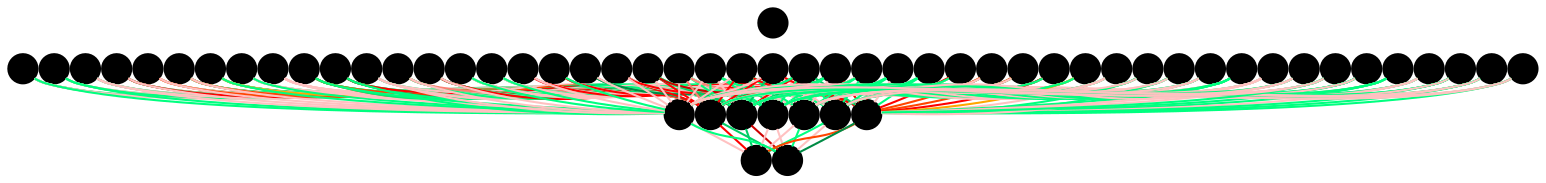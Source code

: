 graph {
	edge [bgcolor="purple:pink" color=yellow nodesep=0]
	graph [nodesep=0 ranksep=0]
	I [label="" color=black height=0.2 style=filled width=0.2]
	x_0 [label="" color=black height=0.2 style=filled width=0.2]
	x_1 [label="" color=black height=0.2 style=filled width=0.2]
	x_2 [label="" color=black height=0.2 style=filled width=0.2]
	x_3 [label="" color=black height=0.2 style=filled width=0.2]
	x_4 [label="" color=black height=0.2 style=filled width=0.2]
	x_5 [label="" color=black height=0.2 style=filled width=0.2]
	x_6 [label="" color=black height=0.2 style=filled width=0.2]
	x_7 [label="" color=black height=0.2 style=filled width=0.2]
	x_8 [label="" color=black height=0.2 style=filled width=0.2]
	x_9 [label="" color=black height=0.2 style=filled width=0.2]
	x_10 [label="" color=black height=0.2 style=filled width=0.2]
	x_11 [label="" color=black fillcolor=black height=0.2 style=filled width=0.2]
	x_12 [label="" color=black height=0.2 style=filled width=0.2]
	x_13 [label="" color=black height=0.2 style=filled width=0.2]
	x_14 [label="" color=black height=0.2 style=filled width=0.2]
	x_15 [label="" color=black height=0.2 style=filled width=0.2]
	x_16 [label="" color=black height=0.2 style=filled width=0.2]
	x_17 [label="" color=black fillcolor=black height=0.2 style=filled width=0.2]
	x_18 [label="" color=black fillcolor=black height=0.2 style=filled width=0.2]
	x_19 [label="" color=black height=0.2 style=filled width=0.2]
	x_20 [label="" color=black height=0.2 style=filled width=0.2]
	x_21 [label="" color=black height=0.2 style=filled width=0.2]
	x_22 [label="" color=black height=0.2 style=filled width=0.2]
	x_23 [label="" color=black height=0.2 style=filled width=0.2]
	x_24 [label="" color=black fillcolor=black height=0.2 style=filled width=0.2]
	x_25 [label="" color=black height=0.2 style=filled width=0.2]
	x_26 [label="" color=black height=0.2 style=filled width=0.2]
	x_27 [label="" color=black height=0.2 style=filled width=0.2]
	x_28 [label="" color=black height=0.2 style=filled width=0.2]
	x_29 [label="" color=black height=0.2 style=filled width=0.2]
	x_30 [label="" color=black height=0.2 style=filled width=0.2]
	x_31 [label="" color=black fillcolor=black height=0.2 style=filled width=0.2]
	x_32 [label="" color=black height=0.2 style=filled width=0.2]
	x_33 [label="" color=black height=0.2 style=filled width=0.2]
	x_34 [label="" color=black height=0.2 style=filled width=0.2]
	x_35 [label="" color=black height=0.2 style=filled width=0.2]
	x_36 [label="" color=black height=0.2 style=filled width=0.2]
	x_37 [label="" color=black fillcolor=black height=0.2 style=filled width=0.2]
	x_38 [label="" color=black fillcolor=black height=0.2 style=filled width=0.2]
	x_39 [label="" color=black height=0.2 style=filled width=0.2]
	x_40 [label="" color=black height=0.2 style=filled width=0.2]
	x_41 [label="" color=black height=0.2 style=filled width=0.2]
	x_42 [label="" color=black height=0.2 style=filled width=0.2]
	x_43 [label="" color=black height=0.2 style=filled width=0.2]
	x_44 [label="" color=black height=0.2 style=filled width=0.2]
	x_45 [label="" color=black height=0.2 style=filled width=0.2]
	x_46 [label="" color=black height=0.2 style=filled width=0.2]
	x_47 [label="" color=black height=0.2 style=filled width=0.2]
	x_48 [label="" color=black height=0.2 style=filled width=0.2]
	I -- x_0 [style=invis]
	I -- x_1 [style=invis]
	I -- x_2 [style=invis]
	I -- x_3 [style=invis]
	I -- x_4 [style=invis]
	I -- x_5 [style=invis]
	I -- x_6 [style=invis]
	I -- x_7 [style=invis]
	I -- x_8 [style=invis]
	I -- x_9 [style=invis]
	I -- x_10 [style=invis]
	I -- x_11 [style=invis]
	I -- x_12 [style=invis]
	I -- x_13 [style=invis]
	I -- x_14 [style=invis]
	I -- x_15 [style=invis]
	I -- x_16 [style=invis]
	I -- x_17 [style=invis]
	I -- x_18 [style=invis]
	I -- x_19 [style=invis]
	I -- x_20 [style=invis]
	I -- x_21 [style=invis]
	I -- x_22 [style=invis]
	I -- x_23 [style=invis]
	I -- x_24 [style=invis]
	I -- x_25 [style=invis]
	I -- x_26 [style=invis]
	I -- x_27 [style=invis]
	I -- x_28 [style=invis]
	I -- x_29 [style=invis]
	I -- x_30 [style=invis]
	I -- x_31 [style=invis]
	I -- x_32 [style=invis]
	I -- x_33 [style=invis]
	I -- x_34 [style=invis]
	I -- x_35 [style=invis]
	I -- x_36 [style=invis]
	I -- x_37 [style=invis]
	I -- x_38 [style=invis]
	I -- x_39 [style=invis]
	I -- x_40 [style=invis]
	I -- x_41 [style=invis]
	I -- x_42 [style=invis]
	I -- x_43 [style=invis]
	I -- x_44 [style=invis]
	I -- x_45 [style=invis]
	I -- x_46 [style=invis]
	I -- x_47 [style=invis]
	I -- x_48 [style=invis]
	x1_0 [label="" color=black fillcolor=black height=0.2 style=filled width=0.2]
	x1_1 [label="" color=black fillcolor=black height=0.2 style=filled width=0.2]
	x1_2 [label="" color=black fillcolor=black height=0.2 style=filled width=0.2]
	x1_3 [label="" color=black fillcolor=black height=0.2 style=filled width=0.2]
	x1_4 [label="" color=black fillcolor=black height=0.2 style=filled width=0.2]
	x1_5 [label="" color=black fillcolor=black height=0.2 style=filled width=0.2]
	x1_6 [label="" color=black fillcolor=black height=0.2 style=filled width=0.2]
	x_0 -- x1_0 [color=springgreen]
	x_1 -- x1_0 [color=springgreen]
	x_2 -- x1_0 [color=springgreen]
	x_3 -- x1_0 [color=springgreen]
	x_4 -- x1_0 [color=springgreen]
	x_5 -- x1_0 [color=rosybrown1]
	x_6 -- x1_0 [color=rosybrown1]
	x_7 -- x1_0 [color=springgreen]
	x_8 -- x1_0 [color=rosybrown1]
	x_9 -- x1_0 [color=orangered]
	x_10 -- x1_0 [color=orangered]
	x_11 -- x1_0 [color=orangered]
	x_12 -- x1_0 [color=orangered]
	x_13 -- x1_0 [color=rosybrown1]
	x_14 -- x1_0 [color=rosybrown1]
	x_15 -- x1_0 [color=orangered]
	x_16 -- x1_0 [color=red]
	x_17 -- x1_0 [color=rosybrown1]
	x_18 -- x1_0 [color=salmon]
	x_19 -- x1_0 [color=red]
	x_20 -- x1_0 [color=rosybrown1]
	x_21 -- x1_0 [color=rosybrown1]
	x_22 -- x1_0 [color=red]
	x_23 -- x1_0 [color=red]
	x_24 -- x1_0 [color=springgreen3]
	x_25 -- x1_0 [color=red]
	x_26 -- x1_0 [color=red]
	x_27 -- x1_0 [color=salmon]
	x_28 -- x1_0 [color=springgreen]
	x_29 -- x1_0 [color=red]
	x_30 -- x1_0 [color=red]
	x_31 -- x1_0 [color=springgreen3]
	x_32 -- x1_0 [color=red]
	x_33 -- x1_0 [color=red]
	x_34 -- x1_0 [color=rosybrown1]
	x_35 -- x1_0 [color=springgreen]
	x_36 -- x1_0 [color=orangered]
	x_37 -- x1_0 [color=red]
	x_38 -- x1_0 [color=orangered]
	x_39 -- x1_0 [color=red]
	x_40 -- x1_0 [color=orange]
	x_41 -- x1_0 [color=springgreen]
	x_42 -- x1_0 [color=rosybrown1]
	x_43 -- x1_0 [color=rosybrown1]
	x_44 -- x1_0 [color=springgreen]
	x_45 -- x1_0 [color=springgreen]
	x_46 -- x1_0 [color=rosybrown1]
	x_47 -- x1_0 [color=rosybrown1]
	x_48 -- x1_0 [color=springgreen]
	x_0 -- x1_1 [color=springgreen]
	x_1 -- x1_1 [color=rosybrown1]
	x_2 -- x1_1 [color=rosybrown1]
	x_3 -- x1_1 [color=rosybrown1]
	x_4 -- x1_1 [color=springgreen]
	x_5 -- x1_1 [color=rosybrown1]
	x_6 -- x1_1 [color=springgreen]
	x_7 -- x1_1 [color=rosybrown1]
	x_8 -- x1_1 [color=springgreen]
	x_9 -- x1_1 [color=springgreen2]
	x_10 -- x1_1 [color=springgreen2]
	x_11 -- x1_1 [color=springgreen2]
	x_12 -- x1_1 [color=springgreen2]
	x_13 -- x1_1 [color=springgreen]
	x_14 -- x1_1 [color=rosybrown1]
	x_15 -- x1_1 [color=springgreen2]
	x_16 -- x1_1 [color=springgreen3]
	x_17 -- x1_1 [color=springgreen]
	x_18 -- x1_1 [color=springgreen1]
	x_19 -- x1_1 [color=springgreen3]
	x_20 -- x1_1 [color=springgreen]
	x_21 -- x1_1 [color=springgreen]
	x_22 -- x1_1 [color=springgreen2]
	x_23 -- x1_1 [color=springgreen3]
	x_24 -- x1_1 [color=red]
	x_25 -- x1_1 [color=springgreen2]
	x_26 -- x1_1 [color=springgreen3]
	x_27 -- x1_1 [color=springgreen1]
	x_28 -- x1_1 [color=rosybrown1]
	x_29 -- x1_1 [color=springgreen3]
	x_30 -- x1_1 [color=springgreen3]
	x_31 -- x1_1 [color=red]
	x_32 -- x1_1 [color=springgreen3]
	x_33 -- x1_1 [color=springgreen3]
	x_34 -- x1_1 [color=springgreen]
	x_35 -- x1_1 [color=rosybrown1]
	x_36 -- x1_1 [color=springgreen2]
	x_37 -- x1_1 [color=springgreen3]
	x_38 -- x1_1 [color=springgreen2]
	x_39 -- x1_1 [color=springgreen3]
	x_40 -- x1_1 [color=springgreen2]
	x_41 -- x1_1 [color=springgreen]
	x_42 -- x1_1 [color=springgreen]
	x_43 -- x1_1 [color=springgreen]
	x_44 -- x1_1 [color=springgreen]
	x_45 -- x1_1 [color=rosybrown1]
	x_46 -- x1_1 [color=rosybrown1]
	x_47 -- x1_1 [color=springgreen]
	x_48 -- x1_1 [color=springgreen]
	x_0 -- x1_2 [color=rosybrown1]
	x_1 -- x1_2 [color=springgreen]
	x_2 -- x1_2 [color=springgreen]
	x_3 -- x1_2 [color=springgreen]
	x_4 -- x1_2 [color=springgreen]
	x_5 -- x1_2 [color=springgreen]
	x_6 -- x1_2 [color=rosybrown1]
	x_7 -- x1_2 [color=rosybrown1]
	x_8 -- x1_2 [color=rosybrown1]
	x_9 -- x1_2 [color=rosybrown1]
	x_10 -- x1_2 [color=rosybrown1]
	x_11 -- x1_2 [color=springgreen]
	x_12 -- x1_2 [color=springgreen]
	x_13 -- x1_2 [color=rosybrown1]
	x_14 -- x1_2 [color=rosybrown1]
	x_15 -- x1_2 [color=springgreen]
	x_16 -- x1_2 [color=springgreen]
	x_17 -- x1_2 [color=rosybrown1]
	x_18 -- x1_2 [color=springgreen]
	x_19 -- x1_2 [color=springgreen]
	x_20 -- x1_2 [color=springgreen]
	x_21 -- x1_2 [color=rosybrown1]
	x_22 -- x1_2 [color=rosybrown1]
	x_23 -- x1_2 [color=springgreen]
	x_24 -- x1_2 [color=springgreen]
	x_25 -- x1_2 [color=rosybrown1]
	x_26 -- x1_2 [color=springgreen]
	x_27 -- x1_2 [color=springgreen]
	x_28 -- x1_2 [color=springgreen]
	x_29 -- x1_2 [color=springgreen]
	x_30 -- x1_2 [color=springgreen]
	x_31 -- x1_2 [color=springgreen]
	x_32 -- x1_2 [color=springgreen]
	x_33 -- x1_2 [color=rosybrown1]
	x_34 -- x1_2 [color=rosybrown1]
	x_35 -- x1_2 [color=rosybrown1]
	x_36 -- x1_2 [color=rosybrown1]
	x_37 -- x1_2 [color=rosybrown1]
	x_38 -- x1_2 [color=rosybrown1]
	x_39 -- x1_2 [color=springgreen]
	x_40 -- x1_2 [color=rosybrown1]
	x_41 -- x1_2 [color=rosybrown1]
	x_42 -- x1_2 [color=rosybrown1]
	x_43 -- x1_2 [color=rosybrown1]
	x_44 -- x1_2 [color=springgreen]
	x_45 -- x1_2 [color=rosybrown1]
	x_46 -- x1_2 [color=springgreen]
	x_47 -- x1_2 [color=springgreen]
	x_48 -- x1_2 [color=springgreen]
	x_0 -- x1_3 [color=springgreen]
	x_1 -- x1_3 [color=rosybrown1]
	x_2 -- x1_3 [color=rosybrown1]
	x_3 -- x1_3 [color=springgreen]
	x_4 -- x1_3 [color=springgreen]
	x_5 -- x1_3 [color=rosybrown1]
	x_6 -- x1_3 [color=springgreen]
	x_7 -- x1_3 [color=rosybrown1]
	x_8 -- x1_3 [color=rosybrown1]
	x_9 -- x1_3 [color=rosybrown1]
	x_10 -- x1_3 [color=rosybrown1]
	x_11 -- x1_3 [color=springgreen]
	x_12 -- x1_3 [color=springgreen]
	x_13 -- x1_3 [color=rosybrown1]
	x_14 -- x1_3 [color=rosybrown1]
	x_15 -- x1_3 [color=springgreen]
	x_16 -- x1_3 [color=springgreen]
	x_17 -- x1_3 [color=rosybrown1]
	x_18 -- x1_3 [color=rosybrown1]
	x_19 -- x1_3 [color=rosybrown1]
	x_20 -- x1_3 [color=rosybrown1]
	x_21 -- x1_3 [color=springgreen]
	x_22 -- x1_3 [color=rosybrown1]
	x_23 -- x1_3 [color=rosybrown1]
	x_24 -- x1_3 [color=rosybrown1]
	x_25 -- x1_3 [color=rosybrown1]
	x_26 -- x1_3 [color=springgreen]
	x_27 -- x1_3 [color=rosybrown1]
	x_28 -- x1_3 [color=rosybrown1]
	x_29 -- x1_3 [color=springgreen]
	x_30 -- x1_3 [color=rosybrown1]
	x_31 -- x1_3 [color=rosybrown1]
	x_32 -- x1_3 [color=rosybrown1]
	x_33 -- x1_3 [color=springgreen]
	x_34 -- x1_3 [color=springgreen]
	x_35 -- x1_3 [color=rosybrown1]
	x_36 -- x1_3 [color=springgreen]
	x_37 -- x1_3 [color=springgreen]
	x_38 -- x1_3 [color=rosybrown1]
	x_39 -- x1_3 [color=springgreen]
	x_40 -- x1_3 [color=rosybrown1]
	x_41 -- x1_3 [color=rosybrown1]
	x_42 -- x1_3 [color=rosybrown1]
	x_43 -- x1_3 [color=springgreen]
	x_44 -- x1_3 [color=rosybrown1]
	x_45 -- x1_3 [color=springgreen]
	x_46 -- x1_3 [color=rosybrown1]
	x_47 -- x1_3 [color=rosybrown1]
	x_48 -- x1_3 [color=rosybrown1]
	x_0 -- x1_4 [color=springgreen]
	x_1 -- x1_4 [color=springgreen]
	x_2 -- x1_4 [color=springgreen]
	x_3 -- x1_4 [color=springgreen]
	x_4 -- x1_4 [color=rosybrown1]
	x_5 -- x1_4 [color=rosybrown1]
	x_6 -- x1_4 [color=rosybrown1]
	x_7 -- x1_4 [color=rosybrown1]
	x_8 -- x1_4 [color=springgreen]
	x_9 -- x1_4 [color=springgreen]
	x_10 -- x1_4 [color=rosybrown1]
	x_11 -- x1_4 [color=rosybrown1]
	x_12 -- x1_4 [color=rosybrown1]
	x_13 -- x1_4 [color=rosybrown1]
	x_14 -- x1_4 [color=rosybrown1]
	x_15 -- x1_4 [color=springgreen]
	x_16 -- x1_4 [color=springgreen]
	x_17 -- x1_4 [color=springgreen]
	x_18 -- x1_4 [color=springgreen]
	x_19 -- x1_4 [color=springgreen]
	x_20 -- x1_4 [color=rosybrown1]
	x_21 -- x1_4 [color=rosybrown1]
	x_22 -- x1_4 [color=rosybrown1]
	x_23 -- x1_4 [color=rosybrown1]
	x_24 -- x1_4 [color=springgreen]
	x_25 -- x1_4 [color=rosybrown1]
	x_26 -- x1_4 [color=springgreen]
	x_27 -- x1_4 [color=rosybrown1]
	x_28 -- x1_4 [color=springgreen]
	x_29 -- x1_4 [color=springgreen]
	x_30 -- x1_4 [color=rosybrown1]
	x_31 -- x1_4 [color=springgreen]
	x_32 -- x1_4 [color=rosybrown1]
	x_33 -- x1_4 [color=springgreen]
	x_34 -- x1_4 [color=springgreen]
	x_35 -- x1_4 [color=springgreen]
	x_36 -- x1_4 [color=rosybrown1]
	x_37 -- x1_4 [color=rosybrown1]
	x_38 -- x1_4 [color=springgreen]
	x_39 -- x1_4 [color=rosybrown1]
	x_40 -- x1_4 [color=springgreen]
	x_41 -- x1_4 [color=springgreen]
	x_42 -- x1_4 [color=springgreen]
	x_43 -- x1_4 [color=rosybrown1]
	x_44 -- x1_4 [color=springgreen]
	x_45 -- x1_4 [color=springgreen]
	x_46 -- x1_4 [color=rosybrown1]
	x_47 -- x1_4 [color=springgreen]
	x_48 -- x1_4 [color=rosybrown1]
	x_0 -- x1_5 [color=springgreen]
	x_1 -- x1_5 [color=springgreen]
	x_2 -- x1_5 [color=rosybrown1]
	x_3 -- x1_5 [color=springgreen]
	x_4 -- x1_5 [color=springgreen]
	x_5 -- x1_5 [color=springgreen]
	x_6 -- x1_5 [color=rosybrown1]
	x_7 -- x1_5 [color=springgreen]
	x_8 -- x1_5 [color=rosybrown1]
	x_9 -- x1_5 [color=red]
	x_10 -- x1_5 [color=orangered]
	x_11 -- x1_5 [color=orangered]
	x_12 -- x1_5 [color=orange]
	x_13 -- x1_5 [color=rosybrown1]
	x_14 -- x1_5 [color=rosybrown1]
	x_15 -- x1_5 [color=orangered]
	x_16 -- x1_5 [color=red]
	x_17 -- x1_5 [color=rosybrown1]
	x_18 -- x1_5 [color=salmon]
	x_19 -- x1_5 [color=red]
	x_20 -- x1_5 [color=rosybrown1]
	x_21 -- x1_5 [color=rosybrown1]
	x_22 -- x1_5 [color=red]
	x_23 -- x1_5 [color=red]
	x_24 -- x1_5 [color=springgreen4]
	x_25 -- x1_5 [color=red]
	x_26 -- x1_5 [color=red3]
	x_27 -- x1_5 [color=salmon]
	x_28 -- x1_5 [color=springgreen]
	x_29 -- x1_5 [color=red]
	x_30 -- x1_5 [color=red]
	x_31 -- x1_5 [color=springgreen3]
	x_32 -- x1_5 [color=red]
	x_33 -- x1_5 [color=red]
	x_34 -- x1_5 [color=rosybrown1]
	x_35 -- x1_5 [color=springgreen]
	x_36 -- x1_5 [color=red]
	x_37 -- x1_5 [color=orangered]
	x_38 -- x1_5 [color=orangered]
	x_39 -- x1_5 [color=red]
	x_40 -- x1_5 [color=orange]
	x_41 -- x1_5 [color=rosybrown1]
	x_42 -- x1_5 [color=springgreen]
	x_43 -- x1_5 [color=springgreen]
	x_44 -- x1_5 [color=rosybrown1]
	x_45 -- x1_5 [color=springgreen]
	x_46 -- x1_5 [color=rosybrown1]
	x_47 -- x1_5 [color=rosybrown1]
	x_48 -- x1_5 [color=springgreen]
	x_0 -- x1_6 [color=rosybrown1]
	x_1 -- x1_6 [color=springgreen]
	x_2 -- x1_6 [color=rosybrown1]
	x_3 -- x1_6 [color=rosybrown1]
	x_4 -- x1_6 [color=rosybrown1]
	x_5 -- x1_6 [color=rosybrown1]
	x_6 -- x1_6 [color=springgreen]
	x_7 -- x1_6 [color=springgreen]
	x_8 -- x1_6 [color=rosybrown1]
	x_9 -- x1_6 [color=rosybrown1]
	x_10 -- x1_6 [color=rosybrown1]
	x_11 -- x1_6 [color=rosybrown1]
	x_12 -- x1_6 [color=springgreen]
	x_13 -- x1_6 [color=springgreen]
	x_14 -- x1_6 [color=rosybrown1]
	x_15 -- x1_6 [color=springgreen]
	x_16 -- x1_6 [color=springgreen]
	x_17 -- x1_6 [color=rosybrown1]
	x_18 -- x1_6 [color=rosybrown1]
	x_19 -- x1_6 [color=rosybrown1]
	x_20 -- x1_6 [color=springgreen]
	x_21 -- x1_6 [color=springgreen]
	x_22 -- x1_6 [color=rosybrown1]
	x_23 -- x1_6 [color=springgreen]
	x_24 -- x1_6 [color=rosybrown1]
	x_25 -- x1_6 [color=rosybrown1]
	x_26 -- x1_6 [color=rosybrown1]
	x_27 -- x1_6 [color=rosybrown1]
	x_28 -- x1_6 [color=rosybrown1]
	x_29 -- x1_6 [color=rosybrown1]
	x_30 -- x1_6 [color=rosybrown1]
	x_31 -- x1_6 [color=springgreen]
	x_32 -- x1_6 [color=springgreen]
	x_33 -- x1_6 [color=springgreen]
	x_34 -- x1_6 [color=springgreen]
	x_35 -- x1_6 [color=springgreen]
	x_36 -- x1_6 [color=springgreen]
	x_37 -- x1_6 [color=rosybrown1]
	x_38 -- x1_6 [color=rosybrown1]
	x_39 -- x1_6 [color=springgreen]
	x_40 -- x1_6 [color=springgreen]
	x_41 -- x1_6 [color=rosybrown1]
	x_42 -- x1_6 [color=rosybrown1]
	x_43 -- x1_6 [color=rosybrown1]
	x_44 -- x1_6 [color=rosybrown1]
	x_45 -- x1_6 [color=springgreen]
	x_46 -- x1_6 [color=rosybrown1]
	x_47 -- x1_6 [color=rosybrown1]
	x_48 -- x1_6 [color=rosybrown1]
	x2_0 [label="" color=black fillcolor=black height=0.2 style=filled width=0.2]
	x2_1 [label="" color=black fillcolor=black height=0.2 style=filled width=0.2]
	x1_0 -- x2_0 [color=red]
	x1_1 -- x2_0 [color=springgreen3]
	x1_2 -- x2_0 [color=rosybrown1]
	x1_3 -- x2_0 [color=rosybrown1]
	x1_4 -- x2_0 [color=springgreen]
	x1_5 -- x2_0 [color=orangered]
	x1_6 -- x2_0 [color=rosybrown1]
	x1_0 -- x2_1 [color=springgreen3]
	x1_1 -- x2_1 [color=red3]
	x1_2 -- x2_1 [color=rosybrown1]
	x1_3 -- x2_1 [color=springgreen]
	x1_4 -- x2_1 [color=rosybrown1]
	x1_5 -- x2_1 [color=springgreen4]
	x1_6 -- x2_1 [color=springgreen]
}
